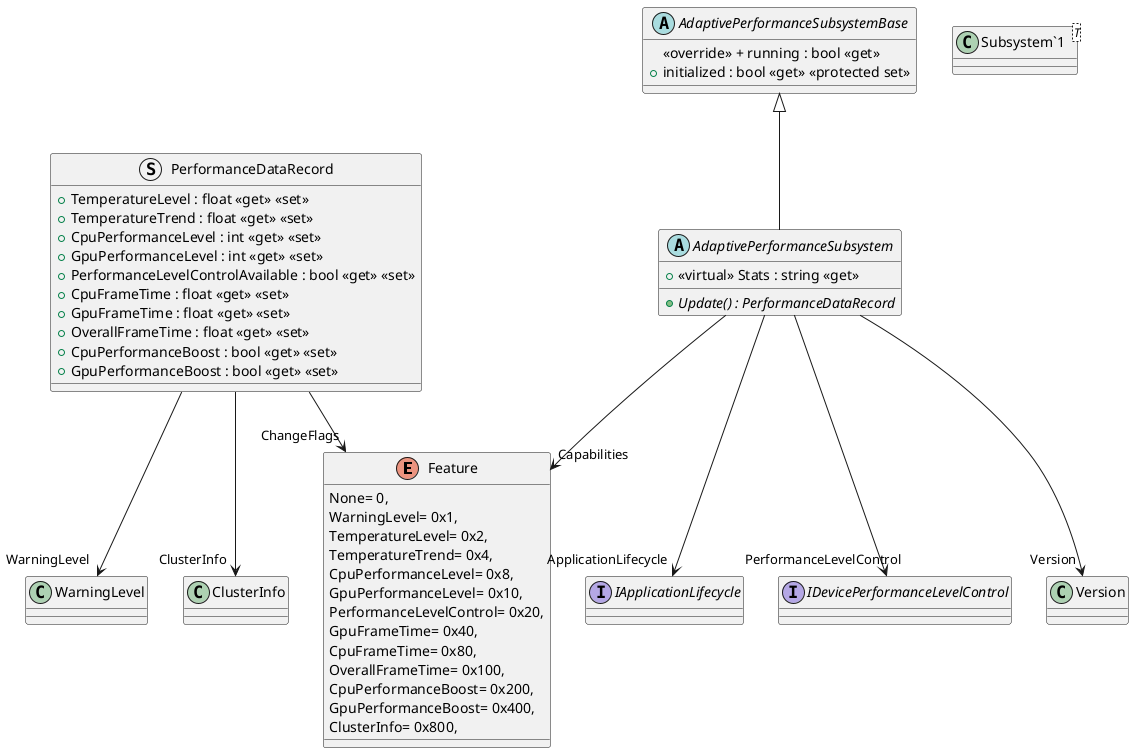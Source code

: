 @startuml
enum Feature {
    None= 0,
    WarningLevel= 0x1,
    TemperatureLevel= 0x2,
    TemperatureTrend= 0x4,
    CpuPerformanceLevel= 0x8,
    GpuPerformanceLevel= 0x10,
    PerformanceLevelControl= 0x20,
    GpuFrameTime= 0x40,
    CpuFrameTime= 0x80,
    OverallFrameTime= 0x100,
    CpuPerformanceBoost= 0x200,
    GpuPerformanceBoost= 0x400,
    ClusterInfo= 0x800,
}
struct PerformanceDataRecord {
    + TemperatureLevel : float <<get>> <<set>>
    + TemperatureTrend : float <<get>> <<set>>
    + CpuPerformanceLevel : int <<get>> <<set>>
    + GpuPerformanceLevel : int <<get>> <<set>>
    + PerformanceLevelControlAvailable : bool <<get>> <<set>>
    + CpuFrameTime : float <<get>> <<set>>
    + GpuFrameTime : float <<get>> <<set>>
    + OverallFrameTime : float <<get>> <<set>>
    + CpuPerformanceBoost : bool <<get>> <<set>>
    + GpuPerformanceBoost : bool <<get>> <<set>>
}
interface IApplicationLifecycle {
}
interface IDevicePerformanceLevelControl {
}
abstract class AdaptivePerformanceSubsystem {
    + {abstract} Update() : PerformanceDataRecord
    + <<virtual>> Stats : string <<get>>
}
abstract class AdaptivePerformanceSubsystemBase {
    <<override>> + running : bool <<get>>
    + initialized : bool <<get>> <<protected set>>
}
class "Subsystem`1"<T> {
}
PerformanceDataRecord --> "ChangeFlags" Feature
PerformanceDataRecord --> "WarningLevel" WarningLevel
PerformanceDataRecord --> "ClusterInfo" ClusterInfo
AdaptivePerformanceSubsystemBase <|-- AdaptivePerformanceSubsystem
AdaptivePerformanceSubsystem --> "Capabilities" Feature
AdaptivePerformanceSubsystem --> "ApplicationLifecycle" IApplicationLifecycle
AdaptivePerformanceSubsystem --> "PerformanceLevelControl" IDevicePerformanceLevelControl
AdaptivePerformanceSubsystem --> "Version" Version
@enduml
